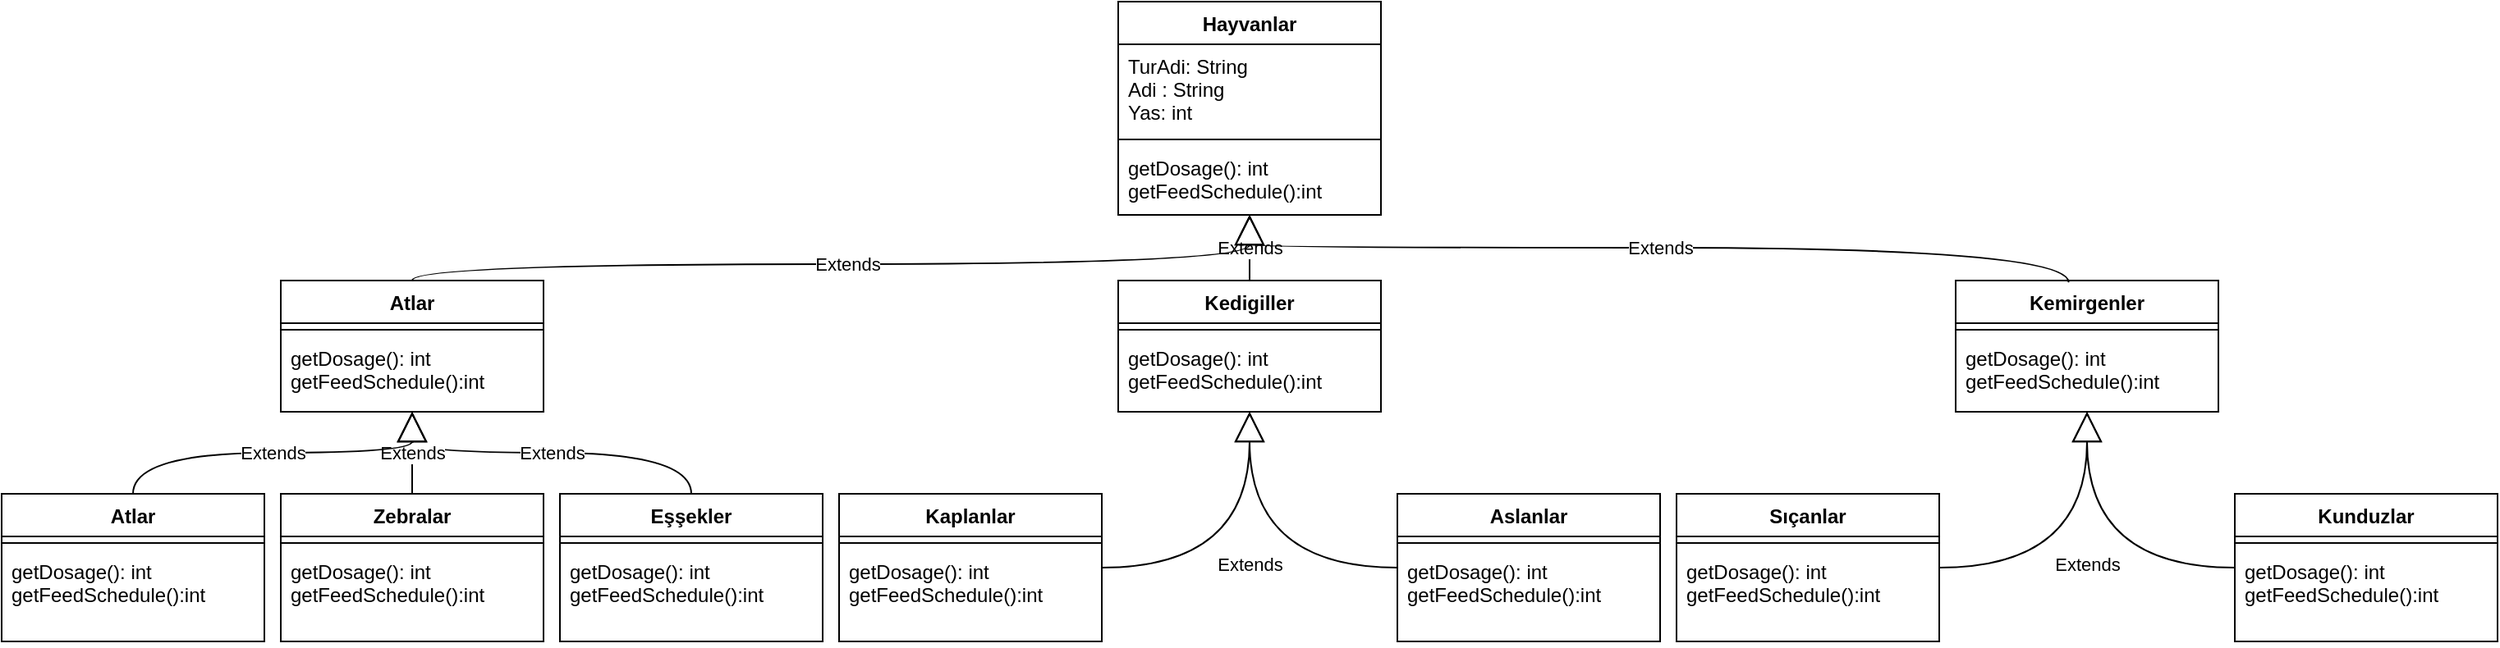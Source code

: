 <mxfile version="20.5.1" type="github">
  <diagram id="H9_0h01urfEWJC1U0wb4" name="Sayfa -1">
    <mxGraphModel dx="2410" dy="737" grid="1" gridSize="10" guides="1" tooltips="1" connect="1" arrows="1" fold="1" page="1" pageScale="1" pageWidth="827" pageHeight="1169" math="0" shadow="0">
      <root>
        <mxCell id="0" />
        <mxCell id="1" parent="0" />
        <mxCell id="qjKy28AYChVFtdmLHcQc-3" value="Hayvanlar&#xa;" style="swimlane;fontStyle=1;align=center;verticalAlign=top;childLayout=stackLayout;horizontal=1;startSize=26;horizontalStack=0;resizeParent=1;resizeParentMax=0;resizeLast=0;collapsible=1;marginBottom=0;" vertex="1" parent="1">
          <mxGeometry x="350" width="160" height="130" as="geometry" />
        </mxCell>
        <mxCell id="qjKy28AYChVFtdmLHcQc-4" value="TurAdi: String&#xa;Adi : String&#xa;Yas: int" style="text;strokeColor=none;fillColor=none;align=left;verticalAlign=top;spacingLeft=4;spacingRight=4;overflow=hidden;rotatable=0;points=[[0,0.5],[1,0.5]];portConstraint=eastwest;" vertex="1" parent="qjKy28AYChVFtdmLHcQc-3">
          <mxGeometry y="26" width="160" height="54" as="geometry" />
        </mxCell>
        <mxCell id="qjKy28AYChVFtdmLHcQc-5" value="" style="line;strokeWidth=1;fillColor=none;align=left;verticalAlign=middle;spacingTop=-1;spacingLeft=3;spacingRight=3;rotatable=0;labelPosition=right;points=[];portConstraint=eastwest;strokeColor=inherit;" vertex="1" parent="qjKy28AYChVFtdmLHcQc-3">
          <mxGeometry y="80" width="160" height="8" as="geometry" />
        </mxCell>
        <mxCell id="qjKy28AYChVFtdmLHcQc-6" value="getDosage(): int&#xa;getFeedSchedule():int&#xa;" style="text;strokeColor=none;fillColor=none;align=left;verticalAlign=top;spacingLeft=4;spacingRight=4;overflow=hidden;rotatable=0;points=[[0,0.5],[1,0.5]];portConstraint=eastwest;" vertex="1" parent="qjKy28AYChVFtdmLHcQc-3">
          <mxGeometry y="88" width="160" height="42" as="geometry" />
        </mxCell>
        <mxCell id="qjKy28AYChVFtdmLHcQc-15" value="Atlar" style="swimlane;fontStyle=1;align=center;verticalAlign=top;childLayout=stackLayout;horizontal=1;startSize=26;horizontalStack=0;resizeParent=1;resizeParentMax=0;resizeLast=0;collapsible=1;marginBottom=0;" vertex="1" parent="1">
          <mxGeometry x="-160" y="170" width="160" height="80" as="geometry" />
        </mxCell>
        <mxCell id="qjKy28AYChVFtdmLHcQc-17" value="" style="line;strokeWidth=1;fillColor=none;align=left;verticalAlign=middle;spacingTop=-1;spacingLeft=3;spacingRight=3;rotatable=0;labelPosition=right;points=[];portConstraint=eastwest;strokeColor=inherit;" vertex="1" parent="qjKy28AYChVFtdmLHcQc-15">
          <mxGeometry y="26" width="160" height="8" as="geometry" />
        </mxCell>
        <mxCell id="qjKy28AYChVFtdmLHcQc-18" value="getDosage(): int&#xa;getFeedSchedule():int&#xa;" style="text;strokeColor=none;fillColor=none;align=left;verticalAlign=top;spacingLeft=4;spacingRight=4;overflow=hidden;rotatable=0;points=[[0,0.5],[1,0.5]];portConstraint=eastwest;" vertex="1" parent="qjKy28AYChVFtdmLHcQc-15">
          <mxGeometry y="34" width="160" height="46" as="geometry" />
        </mxCell>
        <mxCell id="qjKy28AYChVFtdmLHcQc-19" value="Eşşekler" style="swimlane;fontStyle=1;align=center;verticalAlign=top;childLayout=stackLayout;horizontal=1;startSize=26;horizontalStack=0;resizeParent=1;resizeParentMax=0;resizeLast=0;collapsible=1;marginBottom=0;" vertex="1" parent="1">
          <mxGeometry x="10" y="300" width="160" height="90" as="geometry" />
        </mxCell>
        <mxCell id="qjKy28AYChVFtdmLHcQc-21" value="" style="line;strokeWidth=1;fillColor=none;align=left;verticalAlign=middle;spacingTop=-1;spacingLeft=3;spacingRight=3;rotatable=0;labelPosition=right;points=[];portConstraint=eastwest;strokeColor=inherit;" vertex="1" parent="qjKy28AYChVFtdmLHcQc-19">
          <mxGeometry y="26" width="160" height="8" as="geometry" />
        </mxCell>
        <mxCell id="qjKy28AYChVFtdmLHcQc-22" value="getDosage(): int&#xa;getFeedSchedule():int&#xa;" style="text;strokeColor=none;fillColor=none;align=left;verticalAlign=top;spacingLeft=4;spacingRight=4;overflow=hidden;rotatable=0;points=[[0,0.5],[1,0.5]];portConstraint=eastwest;" vertex="1" parent="qjKy28AYChVFtdmLHcQc-19">
          <mxGeometry y="34" width="160" height="56" as="geometry" />
        </mxCell>
        <mxCell id="qjKy28AYChVFtdmLHcQc-23" value="Zebralar" style="swimlane;fontStyle=1;align=center;verticalAlign=top;childLayout=stackLayout;horizontal=1;startSize=26;horizontalStack=0;resizeParent=1;resizeParentMax=0;resizeLast=0;collapsible=1;marginBottom=0;" vertex="1" parent="1">
          <mxGeometry x="-160" y="300" width="160" height="90" as="geometry" />
        </mxCell>
        <mxCell id="qjKy28AYChVFtdmLHcQc-25" value="" style="line;strokeWidth=1;fillColor=none;align=left;verticalAlign=middle;spacingTop=-1;spacingLeft=3;spacingRight=3;rotatable=0;labelPosition=right;points=[];portConstraint=eastwest;strokeColor=inherit;" vertex="1" parent="qjKy28AYChVFtdmLHcQc-23">
          <mxGeometry y="26" width="160" height="8" as="geometry" />
        </mxCell>
        <mxCell id="qjKy28AYChVFtdmLHcQc-26" value="getDosage(): int&#xa;getFeedSchedule():int&#xa;" style="text;strokeColor=none;fillColor=none;align=left;verticalAlign=top;spacingLeft=4;spacingRight=4;overflow=hidden;rotatable=0;points=[[0,0.5],[1,0.5]];portConstraint=eastwest;" vertex="1" parent="qjKy28AYChVFtdmLHcQc-23">
          <mxGeometry y="34" width="160" height="56" as="geometry" />
        </mxCell>
        <mxCell id="qjKy28AYChVFtdmLHcQc-27" value="Atlar" style="swimlane;fontStyle=1;align=center;verticalAlign=top;childLayout=stackLayout;horizontal=1;startSize=26;horizontalStack=0;resizeParent=1;resizeParentMax=0;resizeLast=0;collapsible=1;marginBottom=0;" vertex="1" parent="1">
          <mxGeometry x="-330" y="300" width="160" height="90" as="geometry" />
        </mxCell>
        <mxCell id="qjKy28AYChVFtdmLHcQc-29" value="" style="line;strokeWidth=1;fillColor=none;align=left;verticalAlign=middle;spacingTop=-1;spacingLeft=3;spacingRight=3;rotatable=0;labelPosition=right;points=[];portConstraint=eastwest;strokeColor=inherit;" vertex="1" parent="qjKy28AYChVFtdmLHcQc-27">
          <mxGeometry y="26" width="160" height="8" as="geometry" />
        </mxCell>
        <mxCell id="qjKy28AYChVFtdmLHcQc-30" value="getDosage(): int&#xa;getFeedSchedule():int&#xa;" style="text;strokeColor=none;fillColor=none;align=left;verticalAlign=top;spacingLeft=4;spacingRight=4;overflow=hidden;rotatable=0;points=[[0,0.5],[1,0.5]];portConstraint=eastwest;" vertex="1" parent="qjKy28AYChVFtdmLHcQc-27">
          <mxGeometry y="34" width="160" height="56" as="geometry" />
        </mxCell>
        <mxCell id="qjKy28AYChVFtdmLHcQc-31" value="Kedigiller" style="swimlane;fontStyle=1;align=center;verticalAlign=top;childLayout=stackLayout;horizontal=1;startSize=26;horizontalStack=0;resizeParent=1;resizeParentMax=0;resizeLast=0;collapsible=1;marginBottom=0;" vertex="1" parent="1">
          <mxGeometry x="350" y="170" width="160" height="80" as="geometry" />
        </mxCell>
        <mxCell id="qjKy28AYChVFtdmLHcQc-33" value="" style="line;strokeWidth=1;fillColor=none;align=left;verticalAlign=middle;spacingTop=-1;spacingLeft=3;spacingRight=3;rotatable=0;labelPosition=right;points=[];portConstraint=eastwest;strokeColor=inherit;" vertex="1" parent="qjKy28AYChVFtdmLHcQc-31">
          <mxGeometry y="26" width="160" height="8" as="geometry" />
        </mxCell>
        <mxCell id="qjKy28AYChVFtdmLHcQc-34" value="getDosage(): int&#xa;getFeedSchedule():int&#xa;&#xa;" style="text;strokeColor=none;fillColor=none;align=left;verticalAlign=top;spacingLeft=4;spacingRight=4;overflow=hidden;rotatable=0;points=[[0,0.5],[1,0.5]];portConstraint=eastwest;" vertex="1" parent="qjKy28AYChVFtdmLHcQc-31">
          <mxGeometry y="34" width="160" height="46" as="geometry" />
        </mxCell>
        <mxCell id="qjKy28AYChVFtdmLHcQc-39" value="Aslanlar" style="swimlane;fontStyle=1;align=center;verticalAlign=top;childLayout=stackLayout;horizontal=1;startSize=26;horizontalStack=0;resizeParent=1;resizeParentMax=0;resizeLast=0;collapsible=1;marginBottom=0;" vertex="1" parent="1">
          <mxGeometry x="520" y="300" width="160" height="90" as="geometry" />
        </mxCell>
        <mxCell id="qjKy28AYChVFtdmLHcQc-41" value="" style="line;strokeWidth=1;fillColor=none;align=left;verticalAlign=middle;spacingTop=-1;spacingLeft=3;spacingRight=3;rotatable=0;labelPosition=right;points=[];portConstraint=eastwest;strokeColor=inherit;" vertex="1" parent="qjKy28AYChVFtdmLHcQc-39">
          <mxGeometry y="26" width="160" height="8" as="geometry" />
        </mxCell>
        <mxCell id="qjKy28AYChVFtdmLHcQc-42" value="getDosage(): int&#xa;getFeedSchedule():int&#xa;" style="text;strokeColor=none;fillColor=none;align=left;verticalAlign=top;spacingLeft=4;spacingRight=4;overflow=hidden;rotatable=0;points=[[0,0.5],[1,0.5]];portConstraint=eastwest;" vertex="1" parent="qjKy28AYChVFtdmLHcQc-39">
          <mxGeometry y="34" width="160" height="56" as="geometry" />
        </mxCell>
        <mxCell id="qjKy28AYChVFtdmLHcQc-43" value="Kaplanlar" style="swimlane;fontStyle=1;align=center;verticalAlign=top;childLayout=stackLayout;horizontal=1;startSize=26;horizontalStack=0;resizeParent=1;resizeParentMax=0;resizeLast=0;collapsible=1;marginBottom=0;" vertex="1" parent="1">
          <mxGeometry x="180" y="300" width="160" height="90" as="geometry" />
        </mxCell>
        <mxCell id="qjKy28AYChVFtdmLHcQc-45" value="" style="line;strokeWidth=1;fillColor=none;align=left;verticalAlign=middle;spacingTop=-1;spacingLeft=3;spacingRight=3;rotatable=0;labelPosition=right;points=[];portConstraint=eastwest;strokeColor=inherit;" vertex="1" parent="qjKy28AYChVFtdmLHcQc-43">
          <mxGeometry y="26" width="160" height="8" as="geometry" />
        </mxCell>
        <mxCell id="qjKy28AYChVFtdmLHcQc-46" value="getDosage(): int&#xa;getFeedSchedule():int&#xa;" style="text;strokeColor=none;fillColor=none;align=left;verticalAlign=top;spacingLeft=4;spacingRight=4;overflow=hidden;rotatable=0;points=[[0,0.5],[1,0.5]];portConstraint=eastwest;" vertex="1" parent="qjKy28AYChVFtdmLHcQc-43">
          <mxGeometry y="34" width="160" height="56" as="geometry" />
        </mxCell>
        <mxCell id="qjKy28AYChVFtdmLHcQc-47" value="Kemirgenler" style="swimlane;fontStyle=1;align=center;verticalAlign=top;childLayout=stackLayout;horizontal=1;startSize=26;horizontalStack=0;resizeParent=1;resizeParentMax=0;resizeLast=0;collapsible=1;marginBottom=0;" vertex="1" parent="1">
          <mxGeometry x="860" y="170" width="160" height="80" as="geometry" />
        </mxCell>
        <mxCell id="qjKy28AYChVFtdmLHcQc-49" value="" style="line;strokeWidth=1;fillColor=none;align=left;verticalAlign=middle;spacingTop=-1;spacingLeft=3;spacingRight=3;rotatable=0;labelPosition=right;points=[];portConstraint=eastwest;strokeColor=inherit;" vertex="1" parent="qjKy28AYChVFtdmLHcQc-47">
          <mxGeometry y="26" width="160" height="8" as="geometry" />
        </mxCell>
        <mxCell id="qjKy28AYChVFtdmLHcQc-50" value="getDosage(): int&#xa;getFeedSchedule():int&#xa;" style="text;strokeColor=none;fillColor=none;align=left;verticalAlign=top;spacingLeft=4;spacingRight=4;overflow=hidden;rotatable=0;points=[[0,0.5],[1,0.5]];portConstraint=eastwest;" vertex="1" parent="qjKy28AYChVFtdmLHcQc-47">
          <mxGeometry y="34" width="160" height="46" as="geometry" />
        </mxCell>
        <mxCell id="qjKy28AYChVFtdmLHcQc-51" value="Kunduzlar&#xa;" style="swimlane;fontStyle=1;align=center;verticalAlign=top;childLayout=stackLayout;horizontal=1;startSize=26;horizontalStack=0;resizeParent=1;resizeParentMax=0;resizeLast=0;collapsible=1;marginBottom=0;" vertex="1" parent="1">
          <mxGeometry x="1030" y="300" width="160" height="90" as="geometry" />
        </mxCell>
        <mxCell id="qjKy28AYChVFtdmLHcQc-53" value="" style="line;strokeWidth=1;fillColor=none;align=left;verticalAlign=middle;spacingTop=-1;spacingLeft=3;spacingRight=3;rotatable=0;labelPosition=right;points=[];portConstraint=eastwest;strokeColor=inherit;" vertex="1" parent="qjKy28AYChVFtdmLHcQc-51">
          <mxGeometry y="26" width="160" height="8" as="geometry" />
        </mxCell>
        <mxCell id="qjKy28AYChVFtdmLHcQc-54" value="getDosage(): int&#xa;getFeedSchedule():int&#xa;" style="text;strokeColor=none;fillColor=none;align=left;verticalAlign=top;spacingLeft=4;spacingRight=4;overflow=hidden;rotatable=0;points=[[0,0.5],[1,0.5]];portConstraint=eastwest;" vertex="1" parent="qjKy28AYChVFtdmLHcQc-51">
          <mxGeometry y="34" width="160" height="56" as="geometry" />
        </mxCell>
        <mxCell id="qjKy28AYChVFtdmLHcQc-59" value="Sıçanlar" style="swimlane;fontStyle=1;align=center;verticalAlign=top;childLayout=stackLayout;horizontal=1;startSize=26;horizontalStack=0;resizeParent=1;resizeParentMax=0;resizeLast=0;collapsible=1;marginBottom=0;" vertex="1" parent="1">
          <mxGeometry x="690" y="300" width="160" height="90" as="geometry" />
        </mxCell>
        <mxCell id="qjKy28AYChVFtdmLHcQc-61" value="" style="line;strokeWidth=1;fillColor=none;align=left;verticalAlign=middle;spacingTop=-1;spacingLeft=3;spacingRight=3;rotatable=0;labelPosition=right;points=[];portConstraint=eastwest;strokeColor=inherit;" vertex="1" parent="qjKy28AYChVFtdmLHcQc-59">
          <mxGeometry y="26" width="160" height="8" as="geometry" />
        </mxCell>
        <mxCell id="qjKy28AYChVFtdmLHcQc-62" value="getDosage(): int&#xa;getFeedSchedule():int&#xa;" style="text;strokeColor=none;fillColor=none;align=left;verticalAlign=top;spacingLeft=4;spacingRight=4;overflow=hidden;rotatable=0;points=[[0,0.5],[1,0.5]];portConstraint=eastwest;" vertex="1" parent="qjKy28AYChVFtdmLHcQc-59">
          <mxGeometry y="34" width="160" height="56" as="geometry" />
        </mxCell>
        <mxCell id="qjKy28AYChVFtdmLHcQc-63" value="Extends" style="endArrow=block;endSize=16;endFill=0;html=1;rounded=0;exitX=0.5;exitY=0;exitDx=0;exitDy=0;" edge="1" parent="1" source="qjKy28AYChVFtdmLHcQc-31" target="qjKy28AYChVFtdmLHcQc-3">
          <mxGeometry width="160" relative="1" as="geometry">
            <mxPoint x="440" y="230" as="sourcePoint" />
            <mxPoint x="600" y="230" as="targetPoint" />
          </mxGeometry>
        </mxCell>
        <mxCell id="qjKy28AYChVFtdmLHcQc-70" value="Extends" style="endArrow=block;endSize=16;endFill=0;html=1;rounded=0;edgeStyle=orthogonalEdgeStyle;curved=1;" edge="1" parent="1" source="qjKy28AYChVFtdmLHcQc-59" target="qjKy28AYChVFtdmLHcQc-47">
          <mxGeometry width="160" relative="1" as="geometry">
            <mxPoint x="710" y="190.0" as="sourcePoint" />
            <mxPoint x="870" y="190.0" as="targetPoint" />
          </mxGeometry>
        </mxCell>
        <mxCell id="qjKy28AYChVFtdmLHcQc-71" value="Extends" style="endArrow=block;endSize=16;endFill=0;html=1;rounded=0;edgeStyle=orthogonalEdgeStyle;curved=1;" edge="1" parent="1" source="qjKy28AYChVFtdmLHcQc-51" target="qjKy28AYChVFtdmLHcQc-47">
          <mxGeometry width="160" relative="1" as="geometry">
            <mxPoint x="860" y="355.0" as="sourcePoint" />
            <mxPoint x="950.0" y="260" as="targetPoint" />
          </mxGeometry>
        </mxCell>
        <mxCell id="qjKy28AYChVFtdmLHcQc-74" value="Extends" style="endArrow=block;endSize=16;endFill=0;html=1;rounded=0;curved=1;edgeStyle=orthogonalEdgeStyle;" edge="1" parent="1" source="qjKy28AYChVFtdmLHcQc-39" target="qjKy28AYChVFtdmLHcQc-31">
          <mxGeometry width="160" relative="1" as="geometry">
            <mxPoint x="270.0" y="310" as="sourcePoint" />
            <mxPoint x="440" y="260" as="targetPoint" />
          </mxGeometry>
        </mxCell>
        <mxCell id="qjKy28AYChVFtdmLHcQc-75" value="Extends" style="endArrow=block;endSize=16;endFill=0;html=1;rounded=0;curved=1;edgeStyle=orthogonalEdgeStyle;" edge="1" parent="1" source="qjKy28AYChVFtdmLHcQc-43" target="qjKy28AYChVFtdmLHcQc-31">
          <mxGeometry width="160" relative="1" as="geometry">
            <mxPoint x="280.0" y="320" as="sourcePoint" />
            <mxPoint x="450" y="270" as="targetPoint" />
          </mxGeometry>
        </mxCell>
        <mxCell id="qjKy28AYChVFtdmLHcQc-76" value="Extends" style="endArrow=block;endSize=16;endFill=0;html=1;rounded=0;curved=1;edgeStyle=orthogonalEdgeStyle;exitX=0.5;exitY=0;exitDx=0;exitDy=0;" edge="1" parent="1" source="qjKy28AYChVFtdmLHcQc-19" target="qjKy28AYChVFtdmLHcQc-15">
          <mxGeometry width="160" relative="1" as="geometry">
            <mxPoint x="290.0" y="330" as="sourcePoint" />
            <mxPoint x="460" y="280" as="targetPoint" />
          </mxGeometry>
        </mxCell>
        <mxCell id="qjKy28AYChVFtdmLHcQc-77" value="Extends" style="endArrow=block;endSize=16;endFill=0;html=1;rounded=0;curved=1;edgeStyle=orthogonalEdgeStyle;exitX=0.5;exitY=0;exitDx=0;exitDy=0;" edge="1" parent="1" source="qjKy28AYChVFtdmLHcQc-23" target="qjKy28AYChVFtdmLHcQc-15">
          <mxGeometry width="160" relative="1" as="geometry">
            <mxPoint x="300.0" y="340" as="sourcePoint" />
            <mxPoint x="470" y="290" as="targetPoint" />
          </mxGeometry>
        </mxCell>
        <mxCell id="qjKy28AYChVFtdmLHcQc-78" value="Extends" style="endArrow=block;endSize=16;endFill=0;html=1;rounded=0;curved=1;edgeStyle=orthogonalEdgeStyle;exitX=0.5;exitY=0;exitDx=0;exitDy=0;" edge="1" parent="1" source="qjKy28AYChVFtdmLHcQc-27" target="qjKy28AYChVFtdmLHcQc-15">
          <mxGeometry width="160" relative="1" as="geometry">
            <mxPoint x="310.0" y="350" as="sourcePoint" />
            <mxPoint x="480" y="300" as="targetPoint" />
          </mxGeometry>
        </mxCell>
        <mxCell id="qjKy28AYChVFtdmLHcQc-79" value="Extends" style="endArrow=block;endSize=16;endFill=0;html=1;rounded=0;curved=1;edgeStyle=orthogonalEdgeStyle;" edge="1" parent="1" source="qjKy28AYChVFtdmLHcQc-15" target="qjKy28AYChVFtdmLHcQc-3">
          <mxGeometry width="160" relative="1" as="geometry">
            <mxPoint x="320.0" y="360" as="sourcePoint" />
            <mxPoint x="490" y="310" as="targetPoint" />
            <Array as="points">
              <mxPoint x="-80" y="160" />
              <mxPoint x="430" y="160" />
            </Array>
          </mxGeometry>
        </mxCell>
        <mxCell id="qjKy28AYChVFtdmLHcQc-81" value="Extends" style="endArrow=block;endSize=16;endFill=0;html=1;rounded=0;curved=1;edgeStyle=orthogonalEdgeStyle;exitX=0.43;exitY=0.014;exitDx=0;exitDy=0;exitPerimeter=0;" edge="1" parent="1" source="qjKy28AYChVFtdmLHcQc-47" target="qjKy28AYChVFtdmLHcQc-3">
          <mxGeometry width="160" relative="1" as="geometry">
            <mxPoint x="530" y="355.0" as="sourcePoint" />
            <mxPoint x="440" y="260" as="targetPoint" />
            <Array as="points">
              <mxPoint x="929" y="150" />
              <mxPoint x="430" y="150" />
            </Array>
          </mxGeometry>
        </mxCell>
      </root>
    </mxGraphModel>
  </diagram>
</mxfile>
